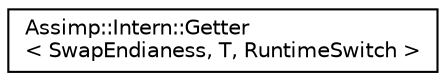 digraph "Graphical Class Hierarchy"
{
  edge [fontname="Helvetica",fontsize="10",labelfontname="Helvetica",labelfontsize="10"];
  node [fontname="Helvetica",fontsize="10",shape=record];
  rankdir="LR";
  Node1 [label="Assimp::Intern::Getter\l\< SwapEndianess, T, RuntimeSwitch \>",height=0.2,width=0.4,color="black", fillcolor="white", style="filled",URL="$struct_assimp_1_1_intern_1_1_getter.html"];
}
